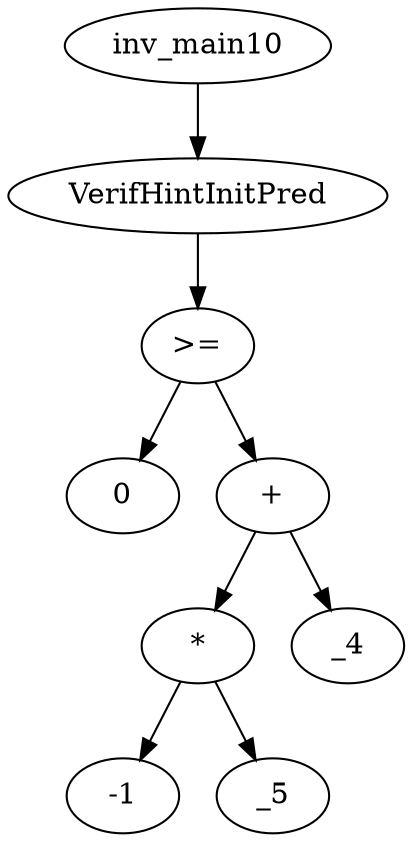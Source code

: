 digraph dag {
0 [label="inv_main10"];
1 [label="VerifHintInitPred"];
2 [label=">="];
3 [label="0"];
4 [label="+"];
5 [label="*"];
6 [label="-1"];
7 [label="_5"];
8 [label="_4"];
0->1
1->2
2->4
2 -> 3
4->5
4 -> 8
5->7
5 -> 6
}
